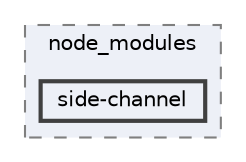 digraph "pkiclassroomrescheduler/src/main/frontend/node_modules/side-channel"
{
 // LATEX_PDF_SIZE
  bgcolor="transparent";
  edge [fontname=Helvetica,fontsize=10,labelfontname=Helvetica,labelfontsize=10];
  node [fontname=Helvetica,fontsize=10,shape=box,height=0.2,width=0.4];
  compound=true
  subgraph clusterdir_72953eda66ccb3a2722c28e1c3e6c23b {
    graph [ bgcolor="#edf0f7", pencolor="grey50", label="node_modules", fontname=Helvetica,fontsize=10 style="filled,dashed", URL="dir_72953eda66ccb3a2722c28e1c3e6c23b.html",tooltip=""]
  dir_d568dc5312437ffbc1e63e5256c80146 [label="side-channel", fillcolor="#edf0f7", color="grey25", style="filled,bold", URL="dir_d568dc5312437ffbc1e63e5256c80146.html",tooltip=""];
  }
}
